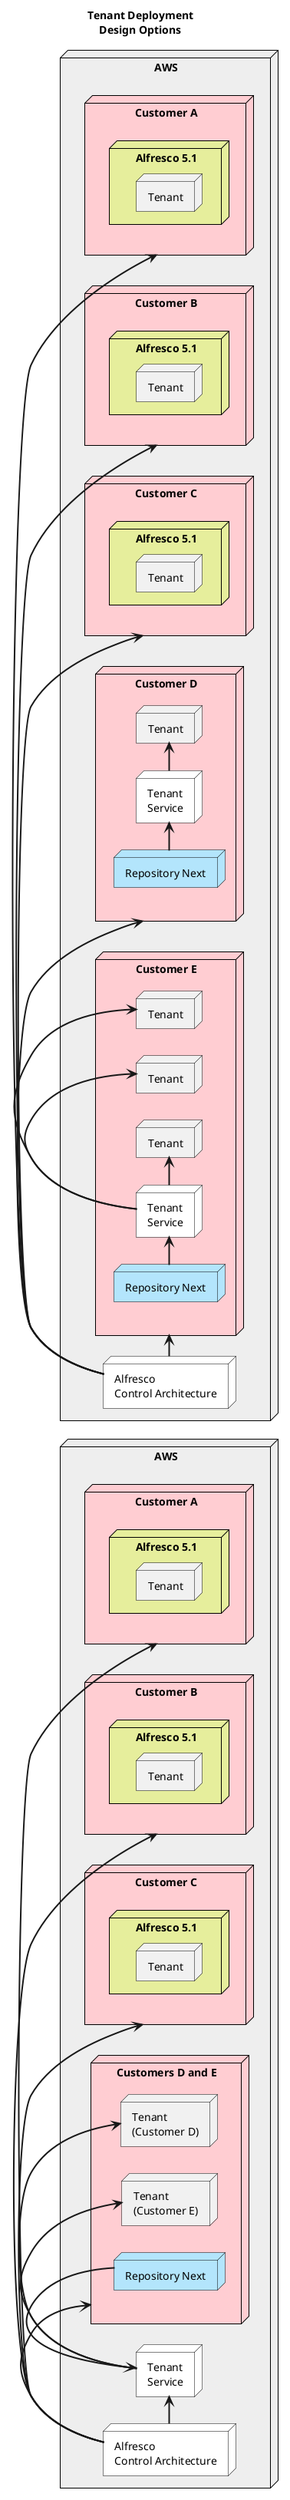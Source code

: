@startuml

Title Tenant Deployment\nDesign Options 

skinparam nodeBorderColor black

left to right direction

node "AWS" as 2G #EEEEEE {
  node "Tenant\nService" as 2T #white
  node "Alfresco\nControl Architecture" as 2CA #white 
  node "Customer A" as 2C1 #FFCDD2 {
    node "Alfresco 5.1" as 2A1 #E6EE9C {
      node "Tenant" as 2T1    
      }
  }
  node "Customer B" as 2C2 #FFCDD2{
    node "Alfresco 5.1" as 2A2 #E6EE9C {
      node "Tenant" as 2T2
      }
  }
  node "Customer C" as 2C3 #FFCDD2{
    node "Alfresco 5.1" as 2A3 #E6EE9C {
      node "Tenant" as 2T3
      } 
  } 
  node "Customers D and E" as CDE #FFCDD2{
      node "Repository Next" as 2B  #B3E5FC
      node "Tenant\n(Customer D)" as 2CD  
      node "Tenant\n(Customer E)" as 2CE     
  }
}

2CA=>2C1
2CA=>2C2
2CA=>2C3
2CA=>CDE
2CA=>2T
2T=>2CD
2T=>2CE
2B=>2T

node "AWS" as G #EEEEEE {
  node "Alfresco\nControl Architecture" as CA #white 
  node "Customer A" as C1 #FFCDD2 {
    node "Alfresco 5.1" as A1 #E6EE9C {
      node "Tenant" as T1    
      }
    }
  node "Customer B" as C2 #FFCDD2{
    node "Alfresco 5.1" as A2 #E6EE9C {
      node "Tenant" as T2
      }
    }
  node "Customer C" as C3 #FFCDD2{
    node "Alfresco 5.1" as A3 #E6EE9C {
      node "Tenant" as T3
      } 
    }
  node "Customer D" as C4 #FFCDD2 {
    node "Tenant\nService" as TC1 #white 
    node "Tenant" as T5 
    node "Repository Next" as B1 #B3E5FC
  }
   node "Customer E" as C5 #FFCDD2 {
    node "Tenant\nService" as TC2 #white 
    node "Tenant" as T6 
    node "Tenant" as T7 
    node "Tenant" as T8  
    node "Repository Next" as B2 #B3E5FC
  }
}

TC1=>T5
TC2=>T6
TC2=>T7
TC2=>T8
CA=>C1
CA=>C2
CA=>C3
CA=>C4
CA=>C5
B2=>TC2
B1=>TC1

@enduml